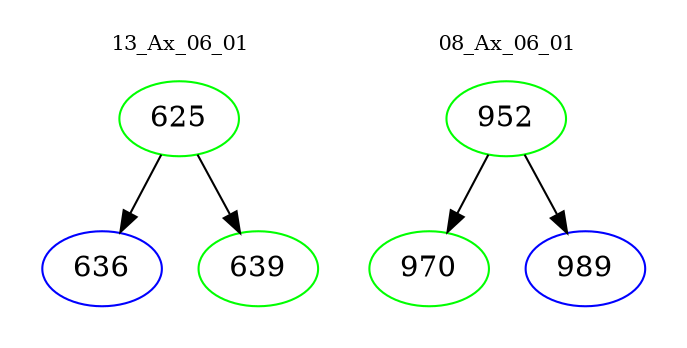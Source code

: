 digraph{
subgraph cluster_0 {
color = white
label = "13_Ax_06_01";
fontsize=10;
T0_625 [label="625", color="green"]
T0_625 -> T0_636 [color="black"]
T0_636 [label="636", color="blue"]
T0_625 -> T0_639 [color="black"]
T0_639 [label="639", color="green"]
}
subgraph cluster_1 {
color = white
label = "08_Ax_06_01";
fontsize=10;
T1_952 [label="952", color="green"]
T1_952 -> T1_970 [color="black"]
T1_970 [label="970", color="green"]
T1_952 -> T1_989 [color="black"]
T1_989 [label="989", color="blue"]
}
}
